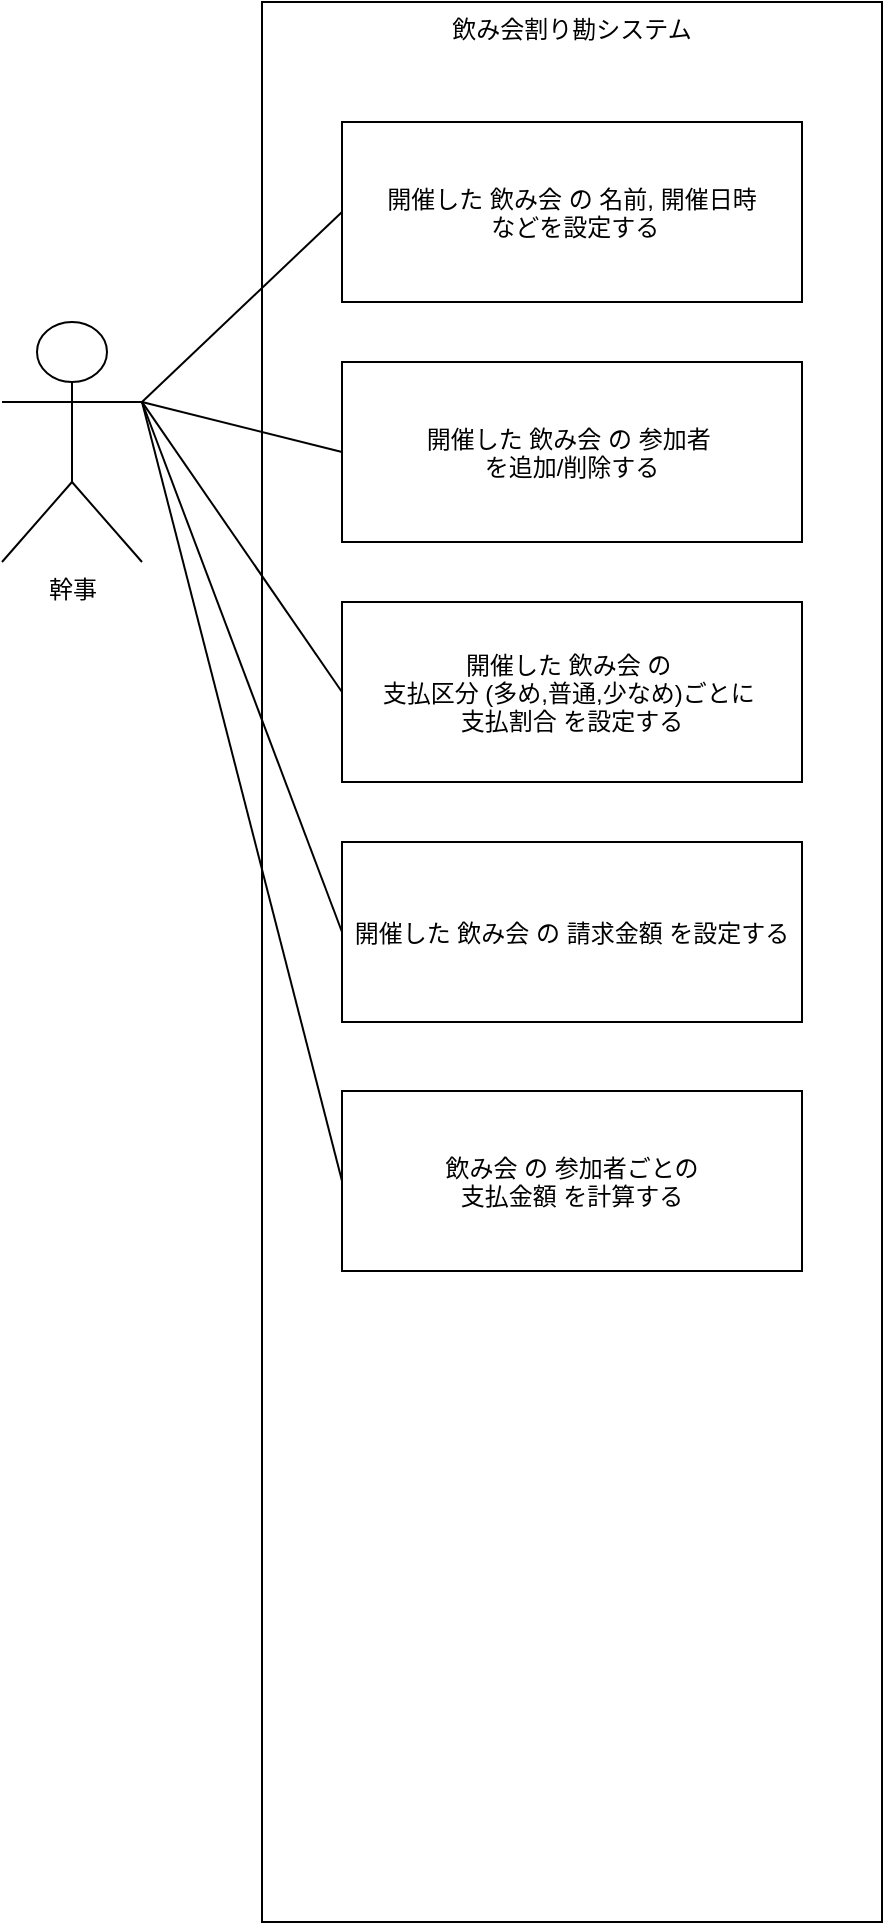 <mxfile>
    <diagram id="MNwxGO_azna5TINCiIHj" name="ページ1">
        <mxGraphModel dx="1167" dy="1033" grid="1" gridSize="10" guides="1" tooltips="1" connect="1" arrows="1" fold="1" page="1" pageScale="1" pageWidth="827" pageHeight="1169" math="0" shadow="0">
            <root>
                <mxCell id="0"/>
                <mxCell id="1" parent="0"/>
                <mxCell id="11" value="飲み会割り勘システム" style="rounded=0;whiteSpace=wrap;html=1;align=center;horizontal=1;verticalAlign=top;" vertex="1" parent="1">
                    <mxGeometry x="230" y="40" width="310" height="960" as="geometry"/>
                </mxCell>
                <mxCell id="3" value="幹事" style="shape=umlActor;verticalLabelPosition=bottom;verticalAlign=top;html=1;" parent="1" vertex="1">
                    <mxGeometry x="100" y="200" width="70" height="120" as="geometry"/>
                </mxCell>
                <mxCell id="8" value="開催した 飲み会 の 名前, 開催日時&#10; などを設定する" style="fontStyle=0;align=center;" vertex="1" parent="1">
                    <mxGeometry x="270" y="100" width="230" height="90" as="geometry"/>
                </mxCell>
                <mxCell id="12" value="開催した 飲み会 の 参加者 &#10;を追加/削除する" style="fontStyle=0;align=center;" vertex="1" parent="1">
                    <mxGeometry x="270" y="220" width="230" height="90" as="geometry"/>
                </mxCell>
                <mxCell id="13" value="開催した 飲み会 の &#10;支払区分 (多め,普通,少なめ)ごとに &#10;支払割合 を設定する" style="fontStyle=0;align=center;" vertex="1" parent="1">
                    <mxGeometry x="270" y="340" width="230" height="90" as="geometry"/>
                </mxCell>
                <mxCell id="14" value="開催した 飲み会 の 請求金額 を設定する" style="fontStyle=0;align=center;" vertex="1" parent="1">
                    <mxGeometry x="270" y="460" width="230" height="90" as="geometry"/>
                </mxCell>
                <mxCell id="15" value="飲み会 の 参加者ごとの&#10;支払金額 を計算する" style="fontStyle=0;align=center;" vertex="1" parent="1">
                    <mxGeometry x="270" y="584.5" width="230" height="90" as="geometry"/>
                </mxCell>
                <mxCell id="18" value="" style="endArrow=none;html=1;exitX=1;exitY=0.333;exitDx=0;exitDy=0;exitPerimeter=0;entryX=0;entryY=0.5;entryDx=0;entryDy=0;" edge="1" parent="1" source="3" target="8">
                    <mxGeometry width="50" height="50" relative="1" as="geometry">
                        <mxPoint x="320" y="320" as="sourcePoint"/>
                        <mxPoint x="370" y="270" as="targetPoint"/>
                    </mxGeometry>
                </mxCell>
                <mxCell id="19" value="" style="endArrow=none;html=1;entryX=0;entryY=0.5;entryDx=0;entryDy=0;" edge="1" parent="1" target="12">
                    <mxGeometry width="50" height="50" relative="1" as="geometry">
                        <mxPoint x="170" y="240" as="sourcePoint"/>
                        <mxPoint x="280" y="155" as="targetPoint"/>
                    </mxGeometry>
                </mxCell>
                <mxCell id="20" value="" style="endArrow=none;html=1;exitX=1;exitY=0.333;exitDx=0;exitDy=0;exitPerimeter=0;entryX=0;entryY=0.5;entryDx=0;entryDy=0;" edge="1" parent="1" source="3" target="13">
                    <mxGeometry width="50" height="50" relative="1" as="geometry">
                        <mxPoint x="190" y="260" as="sourcePoint"/>
                        <mxPoint x="290" y="165" as="targetPoint"/>
                    </mxGeometry>
                </mxCell>
                <mxCell id="21" value="" style="endArrow=none;html=1;entryX=0;entryY=0.5;entryDx=0;entryDy=0;" edge="1" parent="1" target="14">
                    <mxGeometry width="50" height="50" relative="1" as="geometry">
                        <mxPoint x="170" y="240" as="sourcePoint"/>
                        <mxPoint x="300" y="175" as="targetPoint"/>
                    </mxGeometry>
                </mxCell>
                <mxCell id="22" value="" style="endArrow=none;html=1;entryX=0;entryY=0.5;entryDx=0;entryDy=0;" edge="1" parent="1" target="15">
                    <mxGeometry width="50" height="50" relative="1" as="geometry">
                        <mxPoint x="170" y="240" as="sourcePoint"/>
                        <mxPoint x="310" y="185" as="targetPoint"/>
                    </mxGeometry>
                </mxCell>
            </root>
        </mxGraphModel>
    </diagram>
</mxfile>